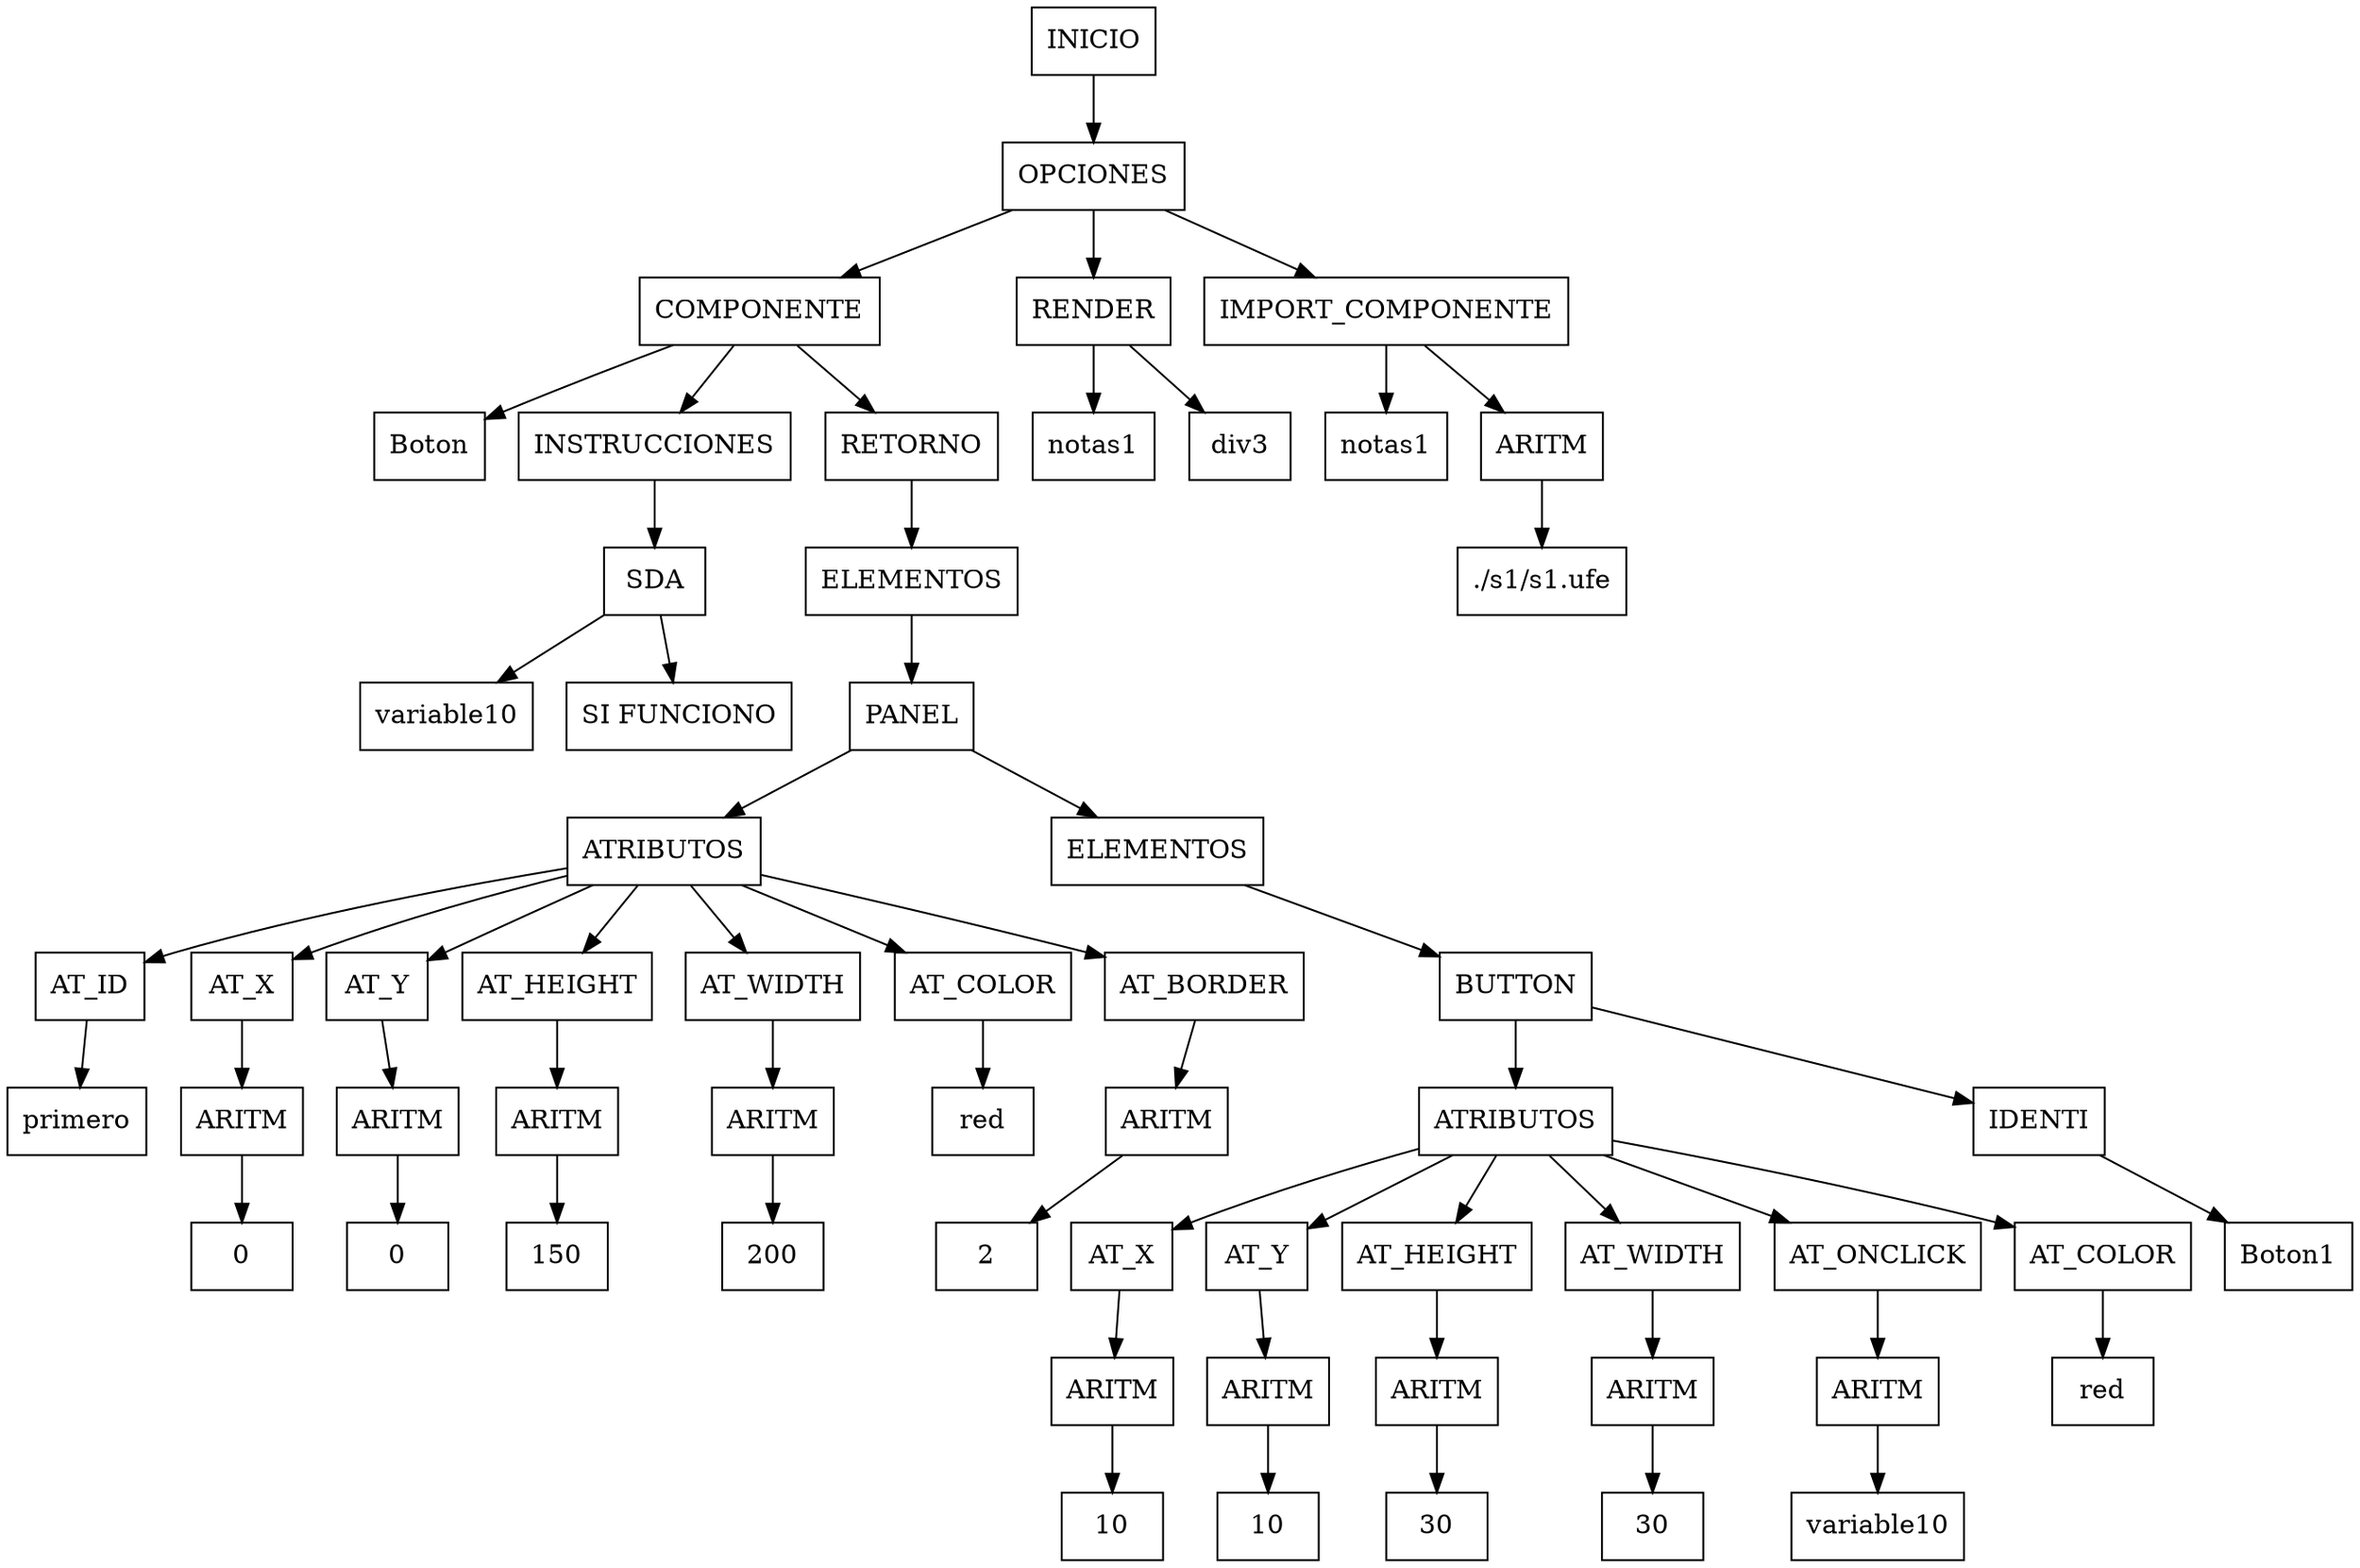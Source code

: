 digraph G{
node[shape=box];
rankdir=UD;

"60_INICIO"[label = "INICIO"];
"52_OPCIONES"[label = "OPCIONES"];
"60_INICIO"->"52_OPCIONES";
"52_OPCIONES"[label = "OPCIONES"];
"51_COMPONENTE"[label = "COMPONENTE"];
"52_OPCIONES"->"51_COMPONENTE";
"51_COMPONENTE"[label = "COMPONENTE"];
"50_NOMBRE_COMPONENTE"[label = "Boton"];
"51_COMPONENTE"->"50_NOMBRE_COMPONENTE";
"51_COMPONENTE"[label = "COMPONENTE"];
"4_INSTRUCCIONES"[label = "INSTRUCCIONES"];
"51_COMPONENTE"->"4_INSTRUCCIONES";
"4_INSTRUCCIONES"[label = "INSTRUCCIONES"];
"3_SDA"[label = "SDA"];
"4_INSTRUCCIONES"->"3_SDA";
"3_SDA"[label = "SDA"];
"2_ID"[label = "variable10"];
"3_SDA"->"2_ID";
"3_SDA"[label = "SDA"];
"1_CADENA"[label = "SI FUNCIONO"];
"3_SDA"->"1_CADENA";
"51_COMPONENTE"[label = "COMPONENTE"];
"49_RETORNO"[label = "RETORNO"];
"51_COMPONENTE"->"49_RETORNO";
"49_RETORNO"[label = "RETORNO"];
"48_ELEMENTOS"[label = "ELEMENTOS"];
"49_RETORNO"->"48_ELEMENTOS";
"48_ELEMENTOS"[label = "ELEMENTOS"];
"47_PANEL"[label = "PANEL"];
"48_ELEMENTOS"->"47_PANEL";
"47_PANEL"[label = "PANEL"];
"7_ATRIBUTOS"[label = "ATRIBUTOS"];
"47_PANEL"->"7_ATRIBUTOS";
"7_ATRIBUTOS"[label = "ATRIBUTOS"];
"6_AT_ID"[label = "AT_ID"];
"7_ATRIBUTOS"->"6_AT_ID";
"6_AT_ID"[label = "AT_ID"];
"5_ID"[label = "primero"];
"6_AT_ID"->"5_ID";
"7_ATRIBUTOS"[label = "ATRIBUTOS"];
"10_AT_X"[label = "AT_X"];
"7_ATRIBUTOS"->"10_AT_X";
"10_AT_X"[label = "AT_X"];
"9_ARITM"[label = "ARITM"];
"10_AT_X"->"9_ARITM";
"9_ARITM"[label = "ARITM"];
"8_ENTERO"[label = "0"];
"9_ARITM"->"8_ENTERO";
"7_ATRIBUTOS"[label = "ATRIBUTOS"];
"13_AT_Y"[label = "AT_Y"];
"7_ATRIBUTOS"->"13_AT_Y";
"13_AT_Y"[label = "AT_Y"];
"12_ARITM"[label = "ARITM"];
"13_AT_Y"->"12_ARITM";
"12_ARITM"[label = "ARITM"];
"11_ENTERO"[label = "0"];
"12_ARITM"->"11_ENTERO";
"7_ATRIBUTOS"[label = "ATRIBUTOS"];
"16_AT_HEIGHT"[label = "AT_HEIGHT"];
"7_ATRIBUTOS"->"16_AT_HEIGHT";
"16_AT_HEIGHT"[label = "AT_HEIGHT"];
"15_ARITM"[label = "ARITM"];
"16_AT_HEIGHT"->"15_ARITM";
"15_ARITM"[label = "ARITM"];
"14_ENTERO"[label = "150"];
"15_ARITM"->"14_ENTERO";
"7_ATRIBUTOS"[label = "ATRIBUTOS"];
"19_AT_WIDTH"[label = "AT_WIDTH"];
"7_ATRIBUTOS"->"19_AT_WIDTH";
"19_AT_WIDTH"[label = "AT_WIDTH"];
"18_ARITM"[label = "ARITM"];
"19_AT_WIDTH"->"18_ARITM";
"18_ARITM"[label = "ARITM"];
"17_ENTERO"[label = "200"];
"18_ARITM"->"17_ENTERO";
"7_ATRIBUTOS"[label = "ATRIBUTOS"];
"21_AT_COLOR"[label = "AT_COLOR"];
"7_ATRIBUTOS"->"21_AT_COLOR";
"21_AT_COLOR"[label = "AT_COLOR"];
"20_COLOR"[label = "red"];
"21_AT_COLOR"->"20_COLOR";
"7_ATRIBUTOS"[label = "ATRIBUTOS"];
"24_AT_BORDER"[label = "AT_BORDER"];
"7_ATRIBUTOS"->"24_AT_BORDER";
"24_AT_BORDER"[label = "AT_BORDER"];
"23_ARITM"[label = "ARITM"];
"24_AT_BORDER"->"23_ARITM";
"23_ARITM"[label = "ARITM"];
"22_ENTERO"[label = "2"];
"23_ARITM"->"22_ENTERO";
"47_PANEL"[label = "PANEL"];
"46_ELEMENTOS"[label = "ELEMENTOS"];
"47_PANEL"->"46_ELEMENTOS";
"46_ELEMENTOS"[label = "ELEMENTOS"];
"45_BUTTON"[label = "BUTTON"];
"46_ELEMENTOS"->"45_BUTTON";
"45_BUTTON"[label = "BUTTON"];
"28_ATRIBUTOS"[label = "ATRIBUTOS"];
"45_BUTTON"->"28_ATRIBUTOS";
"28_ATRIBUTOS"[label = "ATRIBUTOS"];
"27_AT_X"[label = "AT_X"];
"28_ATRIBUTOS"->"27_AT_X";
"27_AT_X"[label = "AT_X"];
"26_ARITM"[label = "ARITM"];
"27_AT_X"->"26_ARITM";
"26_ARITM"[label = "ARITM"];
"25_ENTERO"[label = "10"];
"26_ARITM"->"25_ENTERO";
"28_ATRIBUTOS"[label = "ATRIBUTOS"];
"31_AT_Y"[label = "AT_Y"];
"28_ATRIBUTOS"->"31_AT_Y";
"31_AT_Y"[label = "AT_Y"];
"30_ARITM"[label = "ARITM"];
"31_AT_Y"->"30_ARITM";
"30_ARITM"[label = "ARITM"];
"29_ENTERO"[label = "10"];
"30_ARITM"->"29_ENTERO";
"28_ATRIBUTOS"[label = "ATRIBUTOS"];
"34_AT_HEIGHT"[label = "AT_HEIGHT"];
"28_ATRIBUTOS"->"34_AT_HEIGHT";
"34_AT_HEIGHT"[label = "AT_HEIGHT"];
"33_ARITM"[label = "ARITM"];
"34_AT_HEIGHT"->"33_ARITM";
"33_ARITM"[label = "ARITM"];
"32_ENTERO"[label = "30"];
"33_ARITM"->"32_ENTERO";
"28_ATRIBUTOS"[label = "ATRIBUTOS"];
"37_AT_WIDTH"[label = "AT_WIDTH"];
"28_ATRIBUTOS"->"37_AT_WIDTH";
"37_AT_WIDTH"[label = "AT_WIDTH"];
"36_ARITM"[label = "ARITM"];
"37_AT_WIDTH"->"36_ARITM";
"36_ARITM"[label = "ARITM"];
"35_ENTERO"[label = "30"];
"36_ARITM"->"35_ENTERO";
"28_ATRIBUTOS"[label = "ATRIBUTOS"];
"40_AT_ONCLICK"[label = "AT_ONCLICK"];
"28_ATRIBUTOS"->"40_AT_ONCLICK";
"40_AT_ONCLICK"[label = "AT_ONCLICK"];
"39_ARITM"[label = "ARITM"];
"40_AT_ONCLICK"->"39_ARITM";
"39_ARITM"[label = "ARITM"];
"38_ID"[label = "variable10"];
"39_ARITM"->"38_ID";
"28_ATRIBUTOS"[label = "ATRIBUTOS"];
"42_AT_COLOR"[label = "AT_COLOR"];
"28_ATRIBUTOS"->"42_AT_COLOR";
"42_AT_COLOR"[label = "AT_COLOR"];
"41_COLOR"[label = "red"];
"42_AT_COLOR"->"41_COLOR";
"45_BUTTON"[label = "BUTTON"];
"44_IDENTI"[label = "IDENTI"];
"45_BUTTON"->"44_IDENTI";
"44_IDENTI"[label = "IDENTI"];
"43_CADENA"[label = "Boton1"];
"44_IDENTI"->"43_CADENA";
"52_OPCIONES"[label = "OPCIONES"];
"53_RENDER"[label = "RENDER"];
"52_OPCIONES"->"53_RENDER";
"53_RENDER"[label = "RENDER"];
"54_ID"[label = "notas1"];
"53_RENDER"->"54_ID";
"53_RENDER"[label = "RENDER"];
"55_ID"[label = "div3"];
"53_RENDER"->"55_ID";
"52_OPCIONES"[label = "OPCIONES"];
"57_IMPORT_COMPONENTE"[label = "IMPORT_COMPONENTE"];
"52_OPCIONES"->"57_IMPORT_COMPONENTE";
"57_IMPORT_COMPONENTE"[label = "IMPORT_COMPONENTE"];
"59_ID"[label = "notas1"];
"57_IMPORT_COMPONENTE"->"59_ID";
"57_IMPORT_COMPONENTE"[label = "IMPORT_COMPONENTE"];
"58_ARITM"[label = "ARITM"];
"57_IMPORT_COMPONENTE"->"58_ARITM";
"58_ARITM"[label = "ARITM"];
"56_CADENA"[label = "./s1/s1.ufe"];
"58_ARITM"->"56_CADENA";


}
